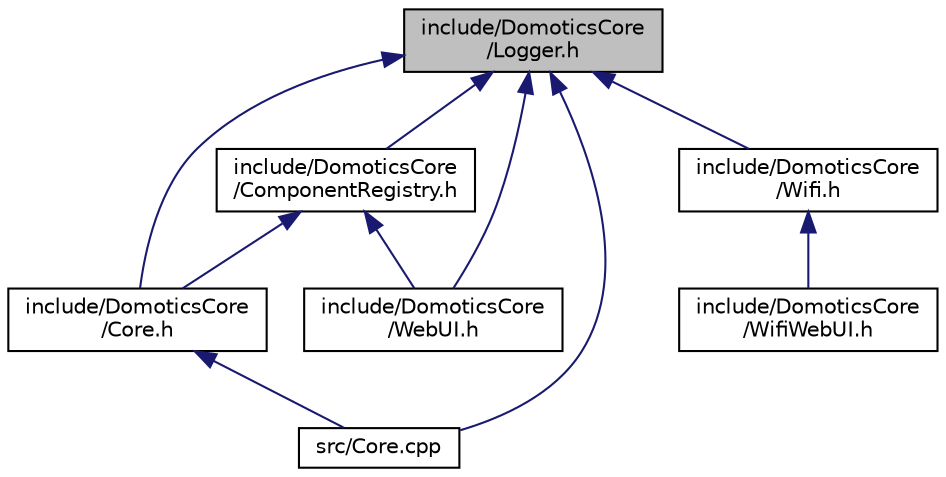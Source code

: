 digraph "include/DomoticsCore/Logger.h"
{
 // LATEX_PDF_SIZE
  edge [fontname="Helvetica",fontsize="10",labelfontname="Helvetica",labelfontsize="10"];
  node [fontname="Helvetica",fontsize="10",shape=record];
  Node1 [label="include/DomoticsCore\l/Logger.h",height=0.2,width=0.4,color="black", fillcolor="grey75", style="filled", fontcolor="black",tooltip=" "];
  Node1 -> Node2 [dir="back",color="midnightblue",fontsize="10",style="solid",fontname="Helvetica"];
  Node2 [label="include/DomoticsCore\l/ComponentRegistry.h",height=0.2,width=0.4,color="black", fillcolor="white", style="filled",URL="$ComponentRegistry_8h.html",tooltip=" "];
  Node2 -> Node3 [dir="back",color="midnightblue",fontsize="10",style="solid",fontname="Helvetica"];
  Node3 [label="include/DomoticsCore\l/Core.h",height=0.2,width=0.4,color="black", fillcolor="white", style="filled",URL="$Core_8h.html",tooltip="Declares the DomoticsCore::Core runtime responsible for component lifecycle and registry."];
  Node3 -> Node4 [dir="back",color="midnightblue",fontsize="10",style="solid",fontname="Helvetica"];
  Node4 [label="src/Core.cpp",height=0.2,width=0.4,color="black", fillcolor="white", style="filled",URL="$Core_8cpp.html",tooltip=" "];
  Node2 -> Node5 [dir="back",color="midnightblue",fontsize="10",style="solid",fontname="Helvetica"];
  Node5 [label="include/DomoticsCore\l/WebUI.h",height=0.2,width=0.4,color="black", fillcolor="white", style="filled",URL="$WebUI_8h.html",tooltip="Declares the DomoticsCore WebUI component and supporting types for dashboard integration."];
  Node1 -> Node3 [dir="back",color="midnightblue",fontsize="10",style="solid",fontname="Helvetica"];
  Node1 -> Node4 [dir="back",color="midnightblue",fontsize="10",style="solid",fontname="Helvetica"];
  Node1 -> Node5 [dir="back",color="midnightblue",fontsize="10",style="solid",fontname="Helvetica"];
  Node1 -> Node6 [dir="back",color="midnightblue",fontsize="10",style="solid",fontname="Helvetica"];
  Node6 [label="include/DomoticsCore\l/Wifi.h",height=0.2,width=0.4,color="black", fillcolor="white", style="filled",URL="$Wifi_8h.html",tooltip="Declares the DomoticsCore WiFi component providing STA/AP management and async scanning."];
  Node6 -> Node7 [dir="back",color="midnightblue",fontsize="10",style="solid",fontname="Helvetica"];
  Node7 [label="include/DomoticsCore\l/WifiWebUI.h",height=0.2,width=0.4,color="black", fillcolor="white", style="filled",URL="$WifiWebUI_8h.html",tooltip=" "];
}
